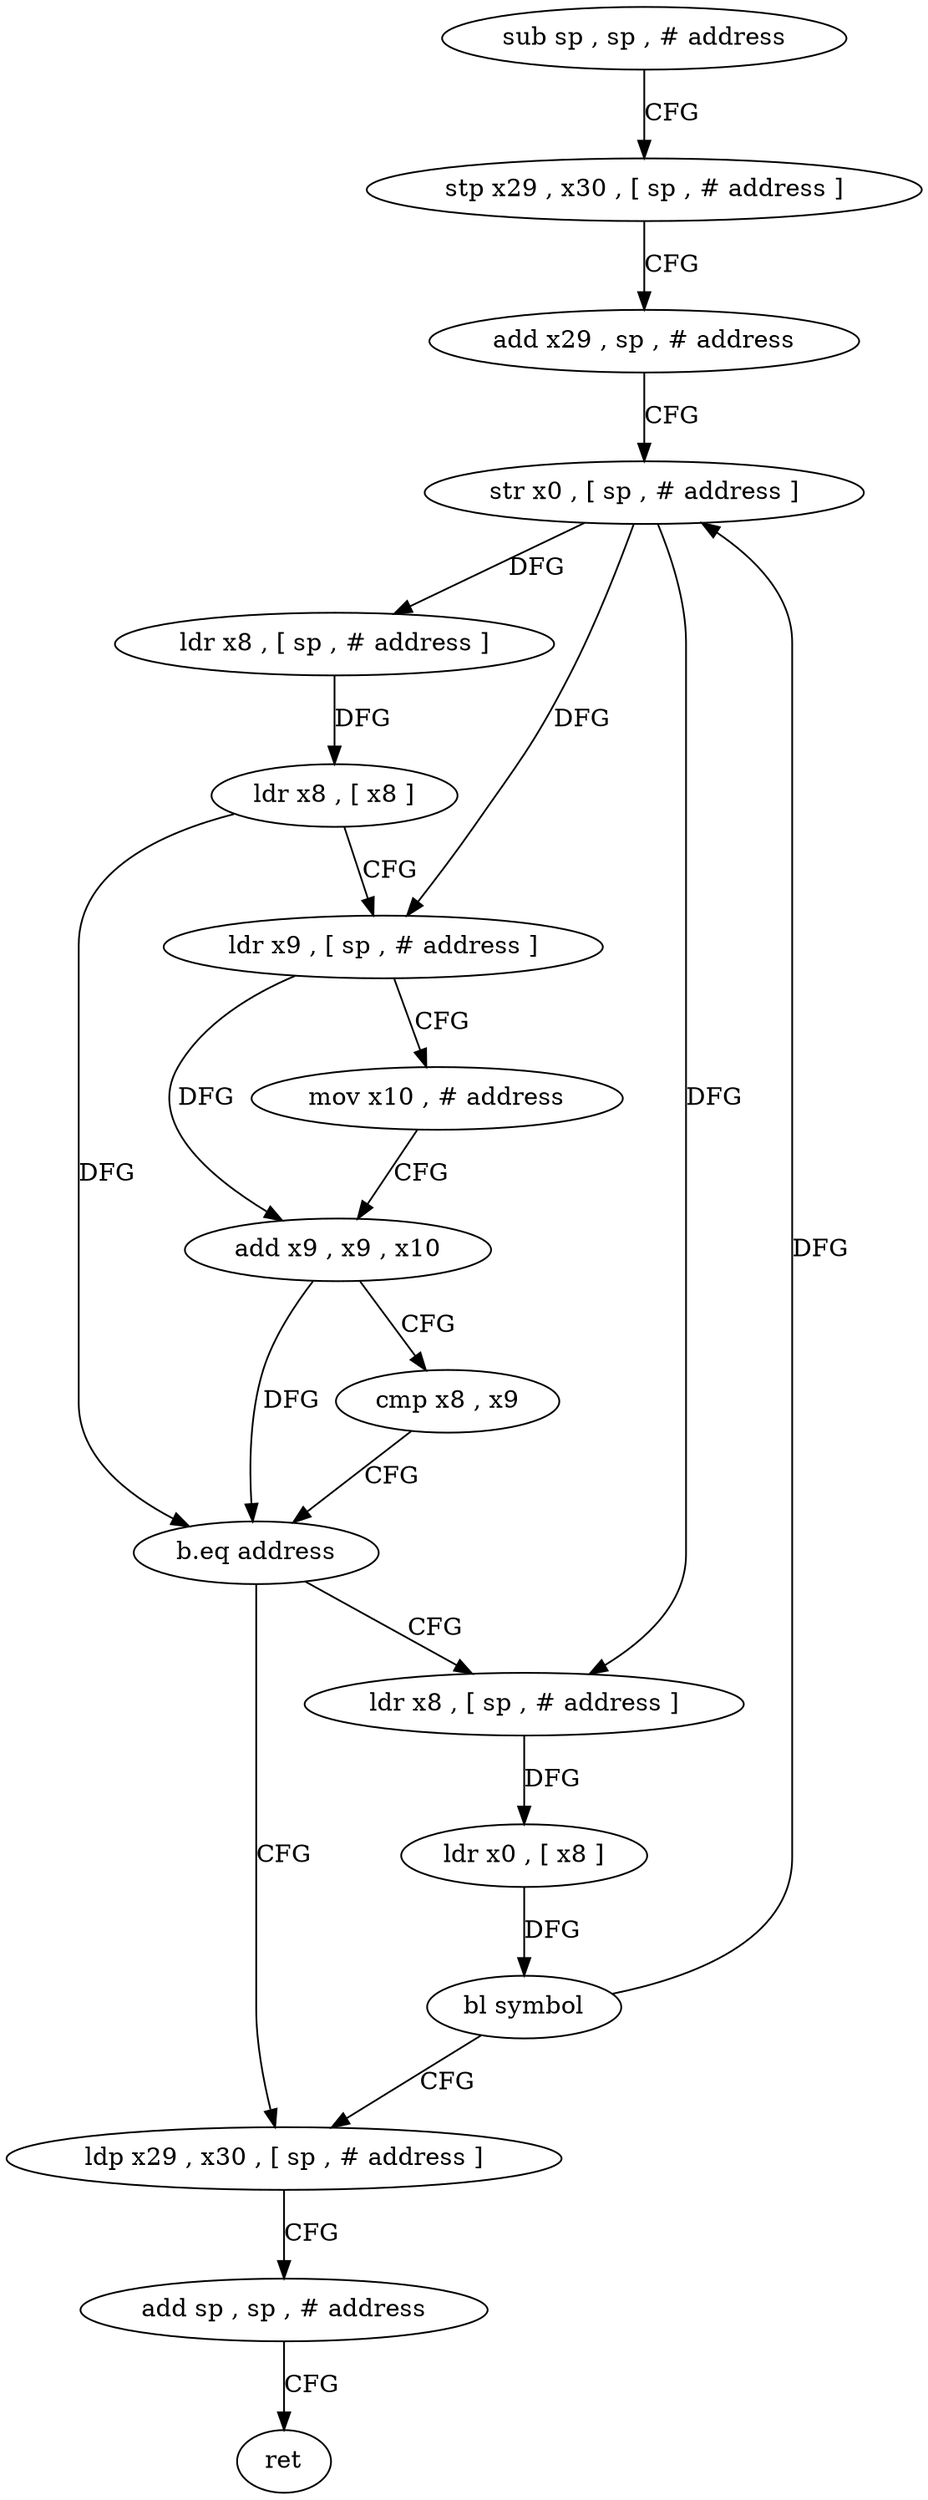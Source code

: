 digraph "func" {
"4247916" [label = "sub sp , sp , # address" ]
"4247920" [label = "stp x29 , x30 , [ sp , # address ]" ]
"4247924" [label = "add x29 , sp , # address" ]
"4247928" [label = "str x0 , [ sp , # address ]" ]
"4247932" [label = "ldr x8 , [ sp , # address ]" ]
"4247936" [label = "ldr x8 , [ x8 ]" ]
"4247940" [label = "ldr x9 , [ sp , # address ]" ]
"4247944" [label = "mov x10 , # address" ]
"4247948" [label = "add x9 , x9 , x10" ]
"4247952" [label = "cmp x8 , x9" ]
"4247956" [label = "b.eq address" ]
"4247972" [label = "ldp x29 , x30 , [ sp , # address ]" ]
"4247960" [label = "ldr x8 , [ sp , # address ]" ]
"4247976" [label = "add sp , sp , # address" ]
"4247980" [label = "ret" ]
"4247964" [label = "ldr x0 , [ x8 ]" ]
"4247968" [label = "bl symbol" ]
"4247916" -> "4247920" [ label = "CFG" ]
"4247920" -> "4247924" [ label = "CFG" ]
"4247924" -> "4247928" [ label = "CFG" ]
"4247928" -> "4247932" [ label = "DFG" ]
"4247928" -> "4247940" [ label = "DFG" ]
"4247928" -> "4247960" [ label = "DFG" ]
"4247932" -> "4247936" [ label = "DFG" ]
"4247936" -> "4247940" [ label = "CFG" ]
"4247936" -> "4247956" [ label = "DFG" ]
"4247940" -> "4247944" [ label = "CFG" ]
"4247940" -> "4247948" [ label = "DFG" ]
"4247944" -> "4247948" [ label = "CFG" ]
"4247948" -> "4247952" [ label = "CFG" ]
"4247948" -> "4247956" [ label = "DFG" ]
"4247952" -> "4247956" [ label = "CFG" ]
"4247956" -> "4247972" [ label = "CFG" ]
"4247956" -> "4247960" [ label = "CFG" ]
"4247972" -> "4247976" [ label = "CFG" ]
"4247960" -> "4247964" [ label = "DFG" ]
"4247976" -> "4247980" [ label = "CFG" ]
"4247964" -> "4247968" [ label = "DFG" ]
"4247968" -> "4247972" [ label = "CFG" ]
"4247968" -> "4247928" [ label = "DFG" ]
}
